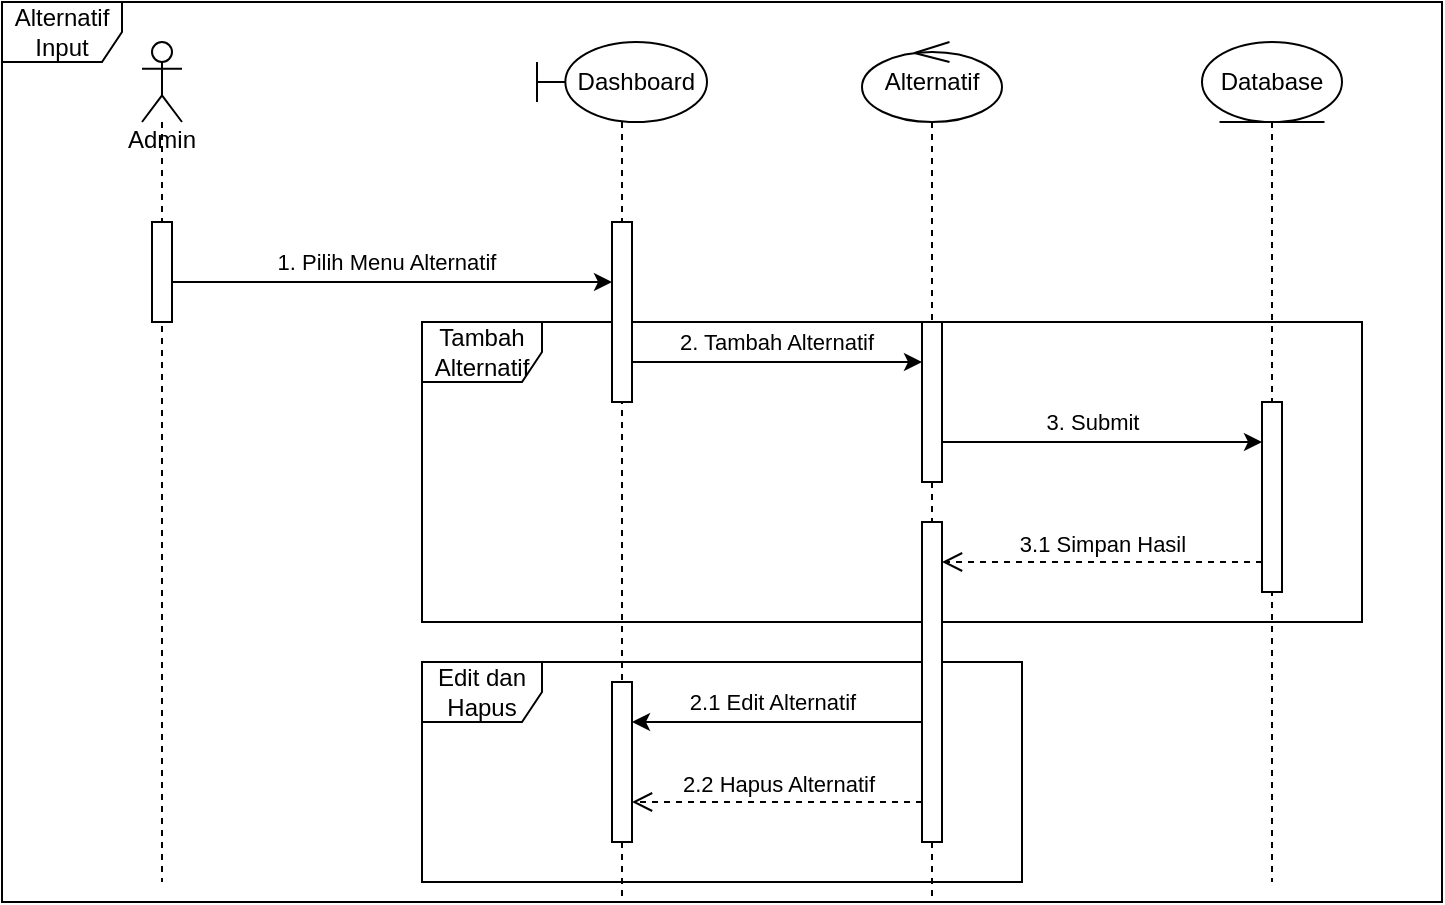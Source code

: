 <mxfile version="26.0.15">
  <diagram name="Page-1" id="XxlCAy0A71W7Wr0OLwk3">
    <mxGraphModel dx="656" dy="526" grid="1" gridSize="10" guides="1" tooltips="1" connect="1" arrows="1" fold="1" page="1" pageScale="1" pageWidth="850" pageHeight="1100" math="0" shadow="0">
      <root>
        <mxCell id="0" />
        <mxCell id="1" parent="0" />
        <mxCell id="ZlmynwcoI9-SPSMwPh13-1" value="&amp;nbsp; &amp;nbsp; Dashboard" style="shape=umlLifeline;perimeter=lifelinePerimeter;whiteSpace=wrap;html=1;container=1;dropTarget=0;collapsible=0;recursiveResize=0;outlineConnect=0;portConstraint=eastwest;newEdgeStyle={&quot;curved&quot;:0,&quot;rounded&quot;:0};participant=umlBoundary;" vertex="1" parent="1">
          <mxGeometry x="287.5" y="60" width="85" height="430" as="geometry" />
        </mxCell>
        <mxCell id="ZlmynwcoI9-SPSMwPh13-2" value="Alternatif" style="shape=umlLifeline;perimeter=lifelinePerimeter;whiteSpace=wrap;html=1;container=1;dropTarget=0;collapsible=0;recursiveResize=0;outlineConnect=0;portConstraint=eastwest;newEdgeStyle={&quot;curved&quot;:0,&quot;rounded&quot;:0};participant=umlControl;" vertex="1" parent="1">
          <mxGeometry x="450" y="60" width="70" height="430" as="geometry" />
        </mxCell>
        <mxCell id="ZlmynwcoI9-SPSMwPh13-3" style="edgeStyle=orthogonalEdgeStyle;rounded=0;orthogonalLoop=1;jettySize=auto;html=1;curved=0;" edge="1" parent="1" source="ZlmynwcoI9-SPSMwPh13-6" target="ZlmynwcoI9-SPSMwPh13-20">
          <mxGeometry relative="1" as="geometry">
            <mxPoint x="110" y="180" as="sourcePoint" />
            <mxPoint x="329.5" y="180" as="targetPoint" />
            <Array as="points">
              <mxPoint x="270" y="180" />
              <mxPoint x="270" y="180" />
            </Array>
          </mxGeometry>
        </mxCell>
        <mxCell id="ZlmynwcoI9-SPSMwPh13-4" value="1. Pilih Menu Alternatif" style="edgeLabel;html=1;align=center;verticalAlign=middle;resizable=0;points=[];" vertex="1" connectable="0" parent="ZlmynwcoI9-SPSMwPh13-3">
          <mxGeometry x="-0.301" y="2" relative="1" as="geometry">
            <mxPoint x="30" y="-8" as="offset" />
          </mxGeometry>
        </mxCell>
        <mxCell id="ZlmynwcoI9-SPSMwPh13-5" value="&lt;div&gt;&lt;br&gt;&lt;/div&gt;&lt;div&gt;&lt;br&gt;&lt;/div&gt;&lt;div&gt;&lt;br&gt;&lt;/div&gt;&lt;div&gt;&lt;span style=&quot;background-color: transparent; color: light-dark(rgb(0, 0, 0), rgb(255, 255, 255));&quot;&gt;&lt;br&gt;&lt;/span&gt;&lt;/div&gt;&lt;div&gt;&lt;span style=&quot;background-color: transparent; color: light-dark(rgb(0, 0, 0), rgb(255, 255, 255));&quot;&gt;Admin&lt;/span&gt;&lt;/div&gt;" style="shape=umlLifeline;perimeter=lifelinePerimeter;whiteSpace=wrap;html=1;container=1;dropTarget=0;collapsible=0;recursiveResize=0;outlineConnect=0;portConstraint=eastwest;newEdgeStyle={&quot;curved&quot;:0,&quot;rounded&quot;:0};participant=umlActor;" vertex="1" parent="1">
          <mxGeometry x="90" y="60" width="20" height="420" as="geometry" />
        </mxCell>
        <mxCell id="ZlmynwcoI9-SPSMwPh13-6" value="" style="html=1;points=[[0,0,0,0,5],[0,1,0,0,-5],[1,0,0,0,5],[1,1,0,0,-5]];perimeter=orthogonalPerimeter;outlineConnect=0;targetShapes=umlLifeline;portConstraint=eastwest;newEdgeStyle={&quot;curved&quot;:0,&quot;rounded&quot;:0};" vertex="1" parent="ZlmynwcoI9-SPSMwPh13-5">
          <mxGeometry x="5" y="90" width="10" height="50" as="geometry" />
        </mxCell>
        <mxCell id="ZlmynwcoI9-SPSMwPh13-7" style="edgeStyle=orthogonalEdgeStyle;rounded=0;orthogonalLoop=1;jettySize=auto;html=1;curved=0;" edge="1" parent="1" target="ZlmynwcoI9-SPSMwPh13-12">
          <mxGeometry relative="1" as="geometry">
            <Array as="points">
              <mxPoint x="570" y="260" />
              <mxPoint x="570" y="260" />
            </Array>
            <mxPoint x="484.5" y="260" as="sourcePoint" />
          </mxGeometry>
        </mxCell>
        <mxCell id="ZlmynwcoI9-SPSMwPh13-8" value="3. Submit" style="edgeLabel;html=1;align=center;verticalAlign=middle;resizable=0;points=[];" vertex="1" connectable="0" parent="ZlmynwcoI9-SPSMwPh13-7">
          <mxGeometry x="-0.03" relative="1" as="geometry">
            <mxPoint y="-10" as="offset" />
          </mxGeometry>
        </mxCell>
        <mxCell id="ZlmynwcoI9-SPSMwPh13-9" style="edgeStyle=orthogonalEdgeStyle;rounded=0;orthogonalLoop=1;jettySize=auto;html=1;curved=0;exitX=0;exitY=0.563;exitDx=0;exitDy=0;exitPerimeter=0;" edge="1" parent="1" source="ZlmynwcoI9-SPSMwPh13-23" target="ZlmynwcoI9-SPSMwPh13-22">
          <mxGeometry relative="1" as="geometry">
            <mxPoint x="340" y="400" as="targetPoint" />
            <Array as="points">
              <mxPoint x="480" y="400" />
            </Array>
          </mxGeometry>
        </mxCell>
        <mxCell id="ZlmynwcoI9-SPSMwPh13-10" value="2.1 Edit Alternatif" style="edgeLabel;html=1;align=center;verticalAlign=middle;resizable=0;points=[];" vertex="1" connectable="0" parent="ZlmynwcoI9-SPSMwPh13-9">
          <mxGeometry x="0.098" y="-8" relative="1" as="geometry">
            <mxPoint y="-2" as="offset" />
          </mxGeometry>
        </mxCell>
        <mxCell id="ZlmynwcoI9-SPSMwPh13-11" value="Database" style="shape=umlLifeline;perimeter=lifelinePerimeter;whiteSpace=wrap;html=1;container=1;dropTarget=0;collapsible=0;recursiveResize=0;outlineConnect=0;portConstraint=eastwest;newEdgeStyle={&quot;curved&quot;:0,&quot;rounded&quot;:0};participant=umlEntity;" vertex="1" parent="1">
          <mxGeometry x="620" y="60" width="70" height="420" as="geometry" />
        </mxCell>
        <mxCell id="ZlmynwcoI9-SPSMwPh13-12" value="" style="html=1;points=[[0,0,0,0,5],[0,1,0,0,-5],[1,0,0,0,5],[1,1,0,0,-5]];perimeter=orthogonalPerimeter;outlineConnect=0;targetShapes=umlLifeline;portConstraint=eastwest;newEdgeStyle={&quot;curved&quot;:0,&quot;rounded&quot;:0};" vertex="1" parent="ZlmynwcoI9-SPSMwPh13-11">
          <mxGeometry x="30" y="180" width="10" height="95" as="geometry" />
        </mxCell>
        <mxCell id="ZlmynwcoI9-SPSMwPh13-13" style="edgeStyle=orthogonalEdgeStyle;rounded=0;orthogonalLoop=1;jettySize=auto;html=1;curved=0;" edge="1" parent="1" source="ZlmynwcoI9-SPSMwPh13-20" target="ZlmynwcoI9-SPSMwPh13-21">
          <mxGeometry relative="1" as="geometry">
            <mxPoint x="484" y="220" as="targetPoint" />
            <Array as="points">
              <mxPoint x="380" y="220" />
              <mxPoint x="380" y="220" />
            </Array>
          </mxGeometry>
        </mxCell>
        <mxCell id="ZlmynwcoI9-SPSMwPh13-14" value="2. Tambah Alternatif" style="edgeLabel;html=1;align=center;verticalAlign=middle;resizable=0;points=[];" vertex="1" connectable="0" parent="ZlmynwcoI9-SPSMwPh13-13">
          <mxGeometry x="-0.009" y="1" relative="1" as="geometry">
            <mxPoint y="-9" as="offset" />
          </mxGeometry>
        </mxCell>
        <mxCell id="ZlmynwcoI9-SPSMwPh13-15" value="2.2 Hapus Alternatif" style="html=1;verticalAlign=bottom;endArrow=open;dashed=1;endSize=8;curved=0;rounded=0;" edge="1" parent="1" source="ZlmynwcoI9-SPSMwPh13-23" target="ZlmynwcoI9-SPSMwPh13-22">
          <mxGeometry relative="1" as="geometry">
            <mxPoint x="440" y="290" as="sourcePoint" />
            <mxPoint x="360" y="290" as="targetPoint" />
            <Array as="points">
              <mxPoint x="410" y="440" />
            </Array>
          </mxGeometry>
        </mxCell>
        <mxCell id="ZlmynwcoI9-SPSMwPh13-16" value="3.1 Simpan Hasil" style="html=1;verticalAlign=bottom;endArrow=open;dashed=1;endSize=8;curved=0;rounded=0;" edge="1" parent="1" source="ZlmynwcoI9-SPSMwPh13-12" target="ZlmynwcoI9-SPSMwPh13-23">
          <mxGeometry relative="1" as="geometry">
            <mxPoint x="655" y="320" as="sourcePoint" />
            <mxPoint x="500" y="320" as="targetPoint" />
            <Array as="points">
              <mxPoint x="580" y="320" />
            </Array>
          </mxGeometry>
        </mxCell>
        <mxCell id="ZlmynwcoI9-SPSMwPh13-17" value="Tambah Alternatif" style="shape=umlFrame;whiteSpace=wrap;html=1;pointerEvents=0;" vertex="1" parent="1">
          <mxGeometry x="230" y="200" width="470" height="150" as="geometry" />
        </mxCell>
        <mxCell id="ZlmynwcoI9-SPSMwPh13-18" value="Edit dan Hapus" style="shape=umlFrame;whiteSpace=wrap;html=1;pointerEvents=0;" vertex="1" parent="1">
          <mxGeometry x="230" y="370" width="300" height="110" as="geometry" />
        </mxCell>
        <mxCell id="ZlmynwcoI9-SPSMwPh13-19" value="Alternatif&lt;div&gt;Input&lt;/div&gt;" style="shape=umlFrame;whiteSpace=wrap;html=1;pointerEvents=0;" vertex="1" parent="1">
          <mxGeometry x="20" y="40" width="720" height="450" as="geometry" />
        </mxCell>
        <mxCell id="ZlmynwcoI9-SPSMwPh13-20" value="" style="html=1;points=[[0,0,0,0,5],[0,1,0,0,-5],[1,0,0,0,5],[1,1,0,0,-5]];perimeter=orthogonalPerimeter;outlineConnect=0;targetShapes=umlLifeline;portConstraint=eastwest;newEdgeStyle={&quot;curved&quot;:0,&quot;rounded&quot;:0};" vertex="1" parent="1">
          <mxGeometry x="325" y="150" width="10" height="90" as="geometry" />
        </mxCell>
        <mxCell id="ZlmynwcoI9-SPSMwPh13-21" value="" style="html=1;points=[[0,0,0,0,5],[0,1,0,0,-5],[1,0,0,0,5],[1,1,0,0,-5]];perimeter=orthogonalPerimeter;outlineConnect=0;targetShapes=umlLifeline;portConstraint=eastwest;newEdgeStyle={&quot;curved&quot;:0,&quot;rounded&quot;:0};" vertex="1" parent="1">
          <mxGeometry x="480" y="200" width="10" height="80" as="geometry" />
        </mxCell>
        <mxCell id="ZlmynwcoI9-SPSMwPh13-22" value="" style="html=1;points=[[0,0,0,0,5],[0,1,0,0,-5],[1,0,0,0,5],[1,1,0,0,-5]];perimeter=orthogonalPerimeter;outlineConnect=0;targetShapes=umlLifeline;portConstraint=eastwest;newEdgeStyle={&quot;curved&quot;:0,&quot;rounded&quot;:0};" vertex="1" parent="1">
          <mxGeometry x="325" y="380" width="10" height="80" as="geometry" />
        </mxCell>
        <mxCell id="ZlmynwcoI9-SPSMwPh13-23" value="" style="html=1;points=[[0,0,0,0,5],[0,1,0,0,-5],[1,0,0,0,5],[1,1,0,0,-5]];perimeter=orthogonalPerimeter;outlineConnect=0;targetShapes=umlLifeline;portConstraint=eastwest;newEdgeStyle={&quot;curved&quot;:0,&quot;rounded&quot;:0};" vertex="1" parent="1">
          <mxGeometry x="480" y="300" width="10" height="160" as="geometry" />
        </mxCell>
      </root>
    </mxGraphModel>
  </diagram>
</mxfile>
